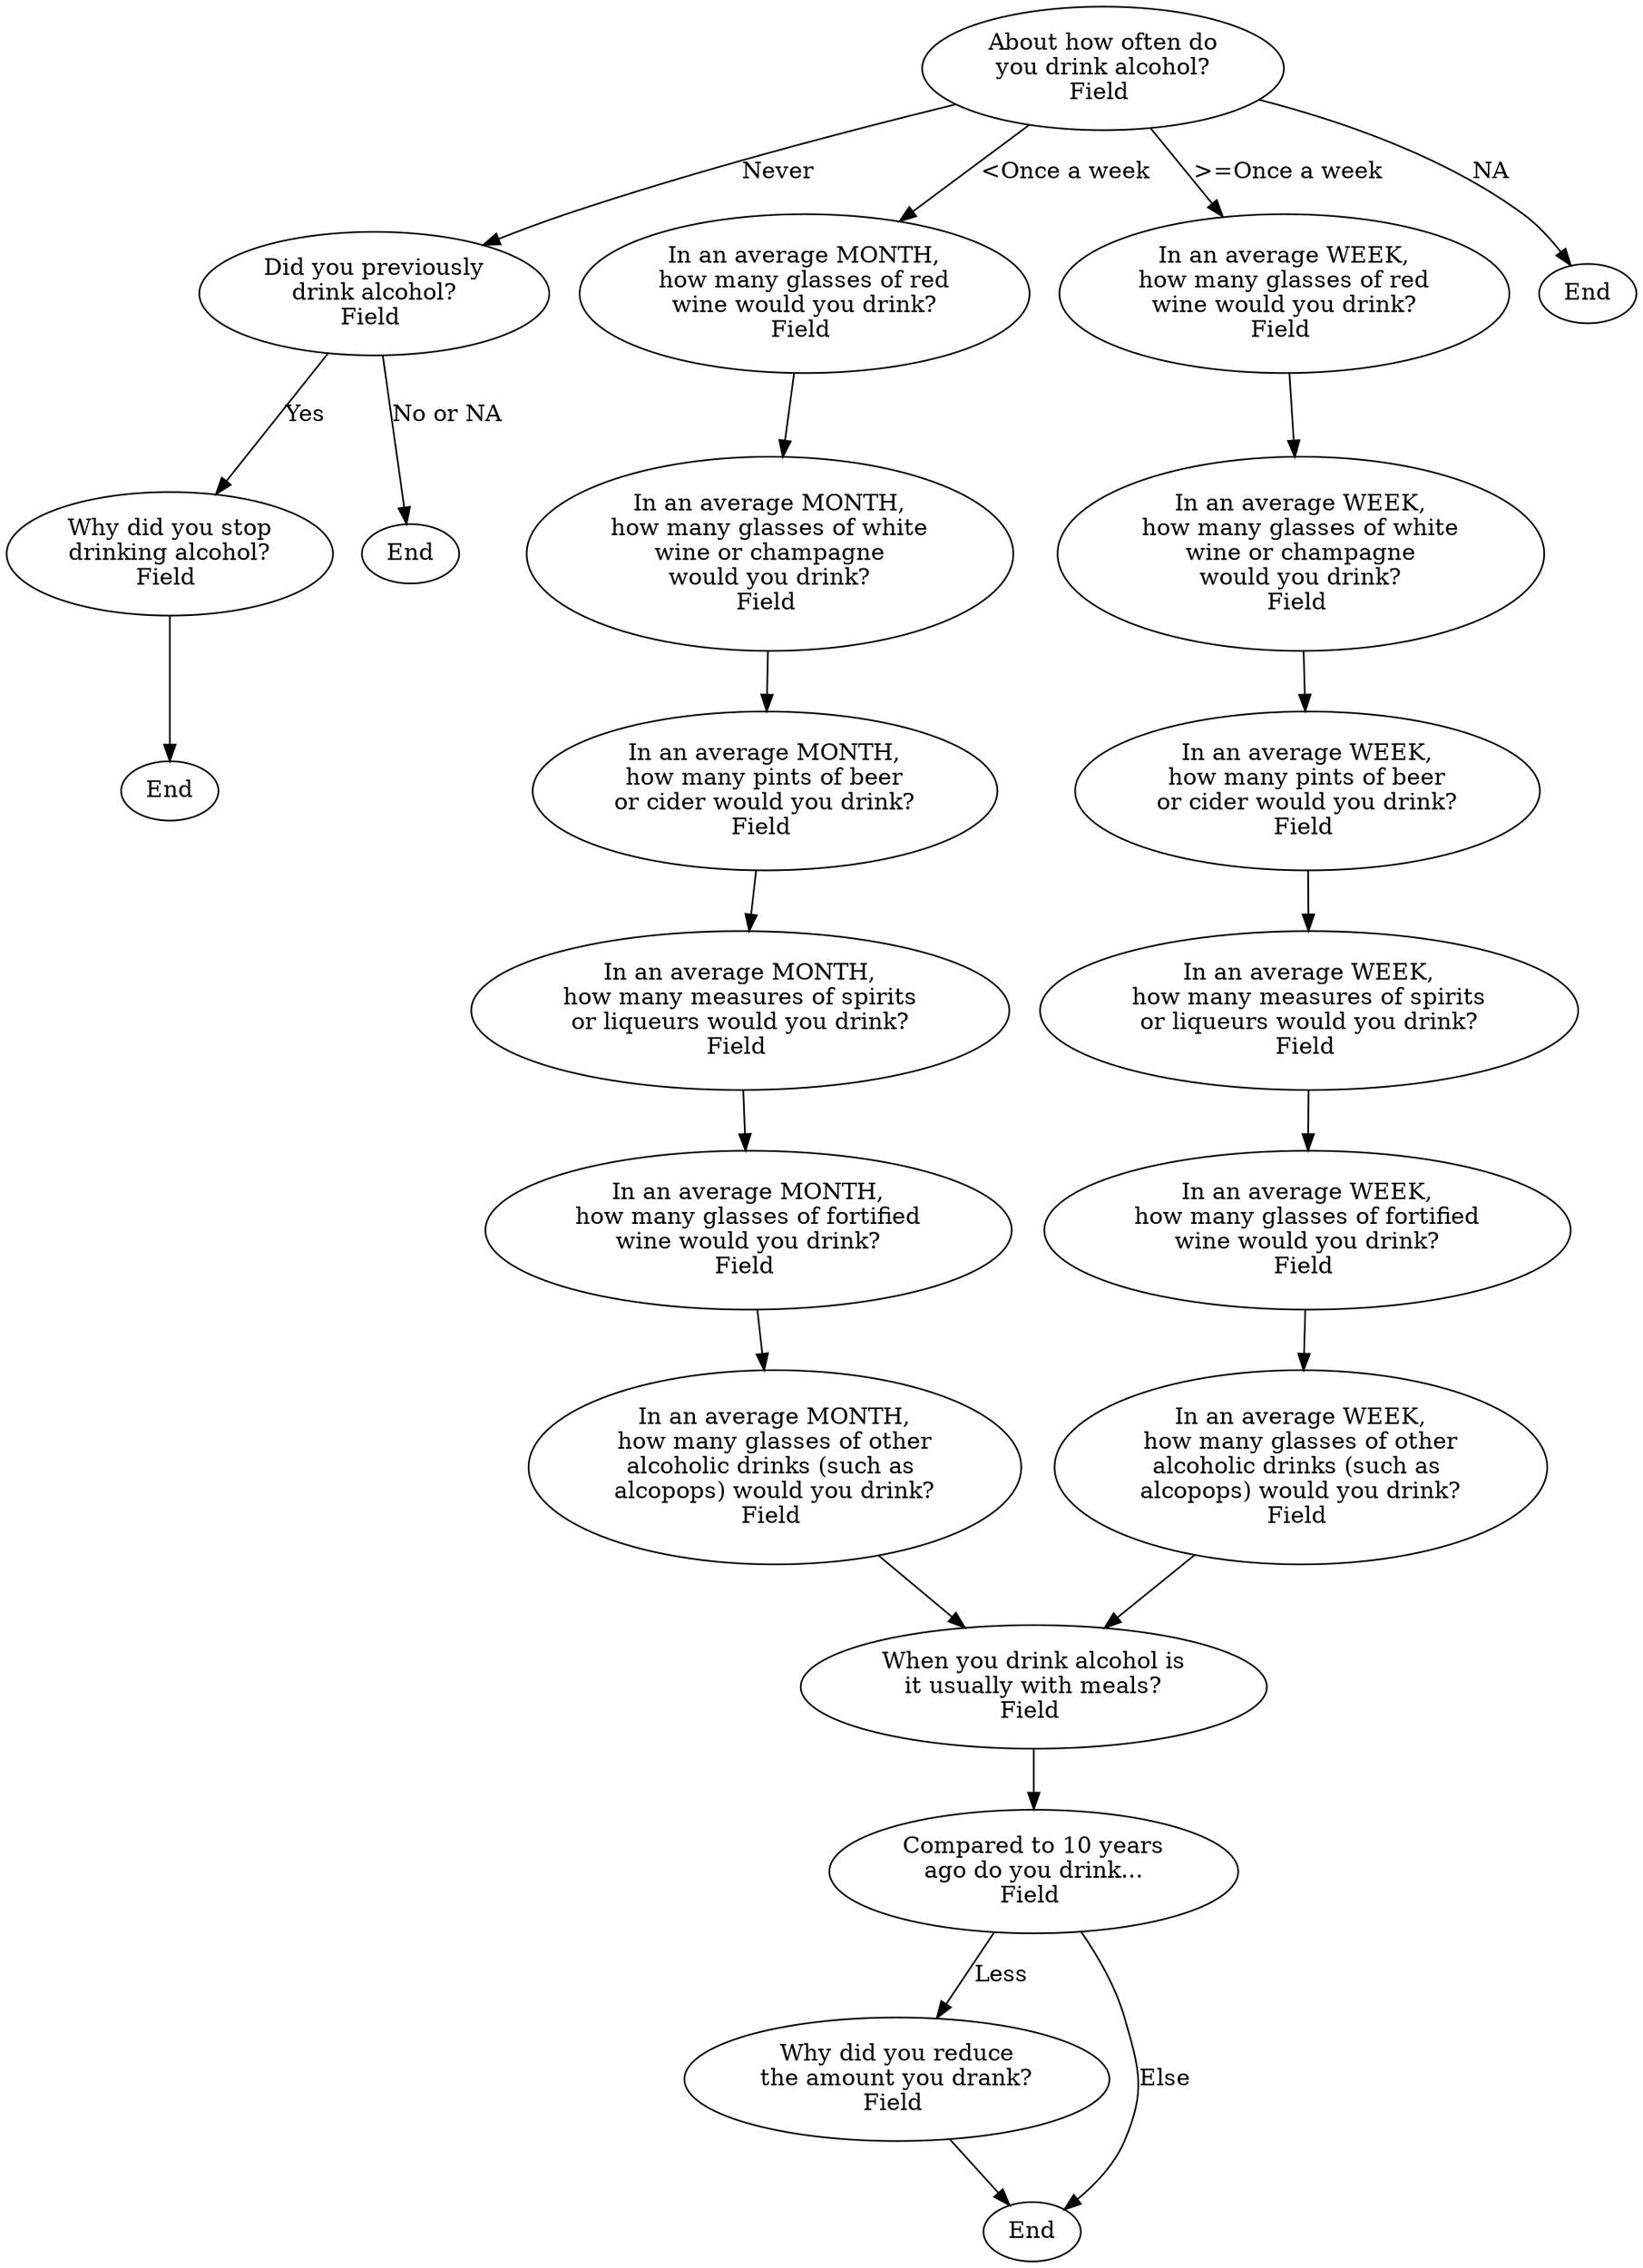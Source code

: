 digraph {
	//Nodes (Questions)
	A1[label="About how often do\nyou drink alcohol?\nField "]
	A1A[label="Did you previously\ndrink alcohol?\nField "]
	
	A2B[label="In an average MONTH,\nhow many glasses of red\nwine would you drink?\nField "]
	A2C[label="In an average MONTH,\nhow many glasses of white\nwine or champagne\nwould you drink?\nField "]
	A2E[label="In an average MONTH,\nhow many pints of beer\nor cider would you drink?\nField "]
	A2A[label="In an average MONTH,\nhow many measures of spirits\nor liqueurs would you drink?\nField "]
	A2F[label="In an average MONTH,\nhow many glasses of fortified\nwine would you drink?\nField "]
	A2G[label="In an average MONTH,\nhow many glasses of other\nalcoholic drinks (such as \nalcopops) would you drink?\nField "]

	A3B[label="In an average WEEK,\nhow many glasses of red\nwine would you drink?\nField "]
	A3C[label="In an average WEEK,\nhow many glasses of white\nwine or champagne\nwould you drink?\nField "]
	A3E[label="In an average WEEK,\nhow many pints of beer\nor cider would you drink?\nField "]
	A3A[label="In an average WEEK,\nhow many measures of spirits\nor liqueurs would you drink?\nField "]
	A3F[label="In an average WEEK,\nhow many glasses of fortified\nwine would you drink?\nField "]
	A3G[label="In an average WEEK,\nhow many glasses of other\nalcoholic drinks (such as \nalcopops) would you drink?\nField "]

	A5[label="When you drink alcohol is\nit usually with meals?\nField "]

	A6[label="Compared to 10 years\nago do you drink...\nField "]

	A7[label="Why did you reduce\nthe amount you drank?\nField "]
	A7A[label="Why did you stop\ndrinking alcohol?\nField "]

	End2[label="End"]
	End3[label="End"]
	End4[label="End"]

	//Edges (Routing Logic)
	A1 -> A2B[label="<Once a week"]
	A1 -> A1A[label="Never"]
	A1 -> End[label="NA"]
	A1 -> A3B[label=">=Once a week"]

	A1A -> End2[label="No or NA"]
	A1A -> A7A[label="Yes"]

	A2B -> A2C
	A2C -> A2E
	A2E -> A2A
	A2A -> A2F
	A2F -> A2G
	A2G -> A5

	A3B -> A3C
	A3C -> A3E
	A3E -> A3A
	A3A -> A3F
	A3F -> A3G
	A3G -> A5

	A5 -> A6

	A6 -> A7[label="Less"]
	A6 -> End3[label="Else"]

	A7 -> End3

	A7A -> End4
}
